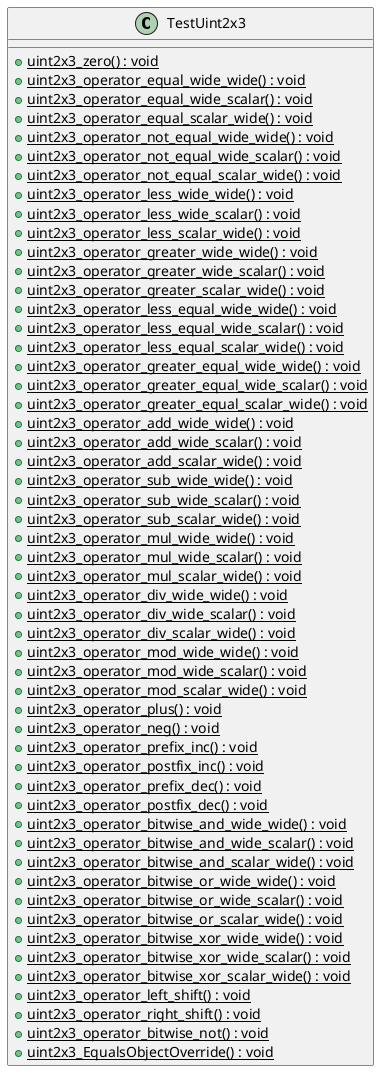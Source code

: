 @startuml
class TestUint2x3 {
    + {static} uint2x3_zero() : void
    + {static} uint2x3_operator_equal_wide_wide() : void
    + {static} uint2x3_operator_equal_wide_scalar() : void
    + {static} uint2x3_operator_equal_scalar_wide() : void
    + {static} uint2x3_operator_not_equal_wide_wide() : void
    + {static} uint2x3_operator_not_equal_wide_scalar() : void
    + {static} uint2x3_operator_not_equal_scalar_wide() : void
    + {static} uint2x3_operator_less_wide_wide() : void
    + {static} uint2x3_operator_less_wide_scalar() : void
    + {static} uint2x3_operator_less_scalar_wide() : void
    + {static} uint2x3_operator_greater_wide_wide() : void
    + {static} uint2x3_operator_greater_wide_scalar() : void
    + {static} uint2x3_operator_greater_scalar_wide() : void
    + {static} uint2x3_operator_less_equal_wide_wide() : void
    + {static} uint2x3_operator_less_equal_wide_scalar() : void
    + {static} uint2x3_operator_less_equal_scalar_wide() : void
    + {static} uint2x3_operator_greater_equal_wide_wide() : void
    + {static} uint2x3_operator_greater_equal_wide_scalar() : void
    + {static} uint2x3_operator_greater_equal_scalar_wide() : void
    + {static} uint2x3_operator_add_wide_wide() : void
    + {static} uint2x3_operator_add_wide_scalar() : void
    + {static} uint2x3_operator_add_scalar_wide() : void
    + {static} uint2x3_operator_sub_wide_wide() : void
    + {static} uint2x3_operator_sub_wide_scalar() : void
    + {static} uint2x3_operator_sub_scalar_wide() : void
    + {static} uint2x3_operator_mul_wide_wide() : void
    + {static} uint2x3_operator_mul_wide_scalar() : void
    + {static} uint2x3_operator_mul_scalar_wide() : void
    + {static} uint2x3_operator_div_wide_wide() : void
    + {static} uint2x3_operator_div_wide_scalar() : void
    + {static} uint2x3_operator_div_scalar_wide() : void
    + {static} uint2x3_operator_mod_wide_wide() : void
    + {static} uint2x3_operator_mod_wide_scalar() : void
    + {static} uint2x3_operator_mod_scalar_wide() : void
    + {static} uint2x3_operator_plus() : void
    + {static} uint2x3_operator_neg() : void
    + {static} uint2x3_operator_prefix_inc() : void
    + {static} uint2x3_operator_postfix_inc() : void
    + {static} uint2x3_operator_prefix_dec() : void
    + {static} uint2x3_operator_postfix_dec() : void
    + {static} uint2x3_operator_bitwise_and_wide_wide() : void
    + {static} uint2x3_operator_bitwise_and_wide_scalar() : void
    + {static} uint2x3_operator_bitwise_and_scalar_wide() : void
    + {static} uint2x3_operator_bitwise_or_wide_wide() : void
    + {static} uint2x3_operator_bitwise_or_wide_scalar() : void
    + {static} uint2x3_operator_bitwise_or_scalar_wide() : void
    + {static} uint2x3_operator_bitwise_xor_wide_wide() : void
    + {static} uint2x3_operator_bitwise_xor_wide_scalar() : void
    + {static} uint2x3_operator_bitwise_xor_scalar_wide() : void
    + {static} uint2x3_operator_left_shift() : void
    + {static} uint2x3_operator_right_shift() : void
    + {static} uint2x3_operator_bitwise_not() : void
    + {static} uint2x3_EqualsObjectOverride() : void
}
@enduml
